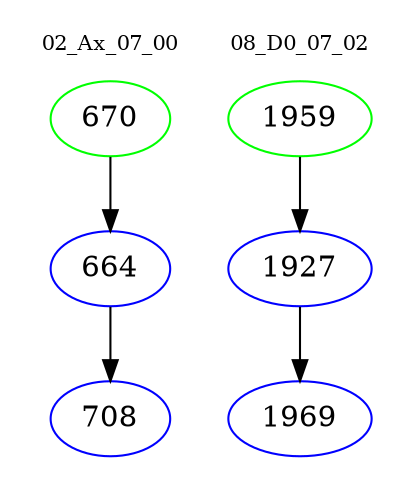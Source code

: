 digraph{
subgraph cluster_0 {
color = white
label = "02_Ax_07_00";
fontsize=10;
T0_670 [label="670", color="green"]
T0_670 -> T0_664 [color="black"]
T0_664 [label="664", color="blue"]
T0_664 -> T0_708 [color="black"]
T0_708 [label="708", color="blue"]
}
subgraph cluster_1 {
color = white
label = "08_D0_07_02";
fontsize=10;
T1_1959 [label="1959", color="green"]
T1_1959 -> T1_1927 [color="black"]
T1_1927 [label="1927", color="blue"]
T1_1927 -> T1_1969 [color="black"]
T1_1969 [label="1969", color="blue"]
}
}
